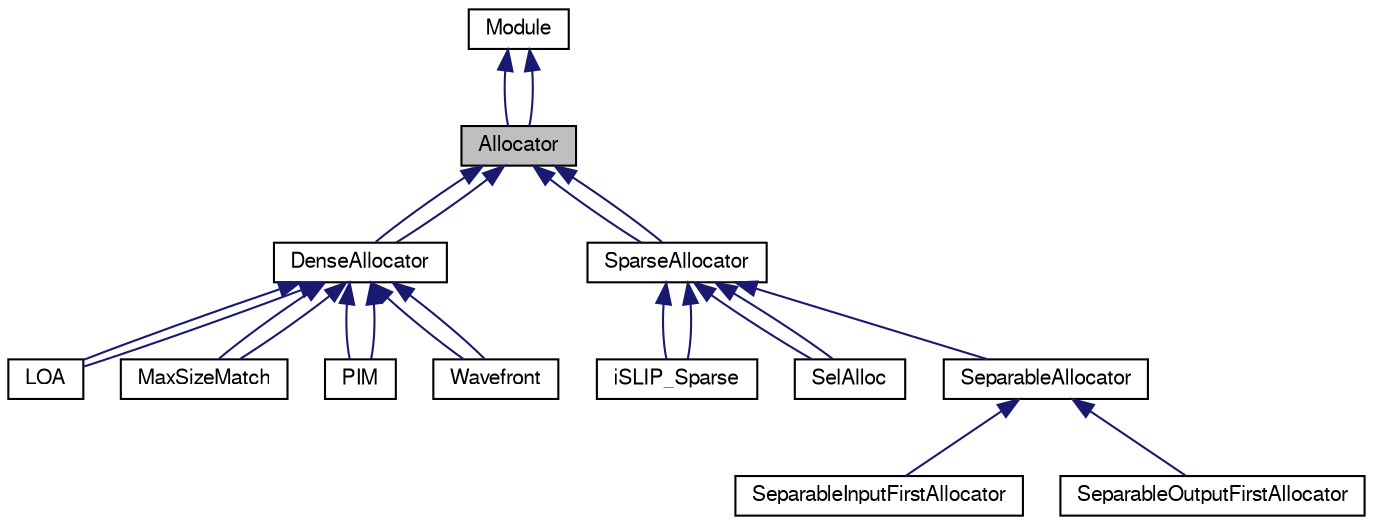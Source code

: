 digraph G
{
  bgcolor="transparent";
  edge [fontname="FreeSans",fontsize="10",labelfontname="FreeSans",labelfontsize="10"];
  node [fontname="FreeSans",fontsize="10",shape=record];
  Node1 [label="Allocator",height=0.2,width=0.4,color="black", fillcolor="grey75", style="filled" fontcolor="black"];
  Node2 -> Node1 [dir=back,color="midnightblue",fontsize="10",style="solid",fontname="FreeSans"];
  Node2 [label="Module",height=0.2,width=0.4,color="black",URL="$classModule.html"];
  Node2 -> Node1 [dir=back,color="midnightblue",fontsize="10",style="solid",fontname="FreeSans"];
  Node1 -> Node3 [dir=back,color="midnightblue",fontsize="10",style="solid",fontname="FreeSans"];
  Node3 [label="DenseAllocator",height=0.2,width=0.4,color="black",URL="$classDenseAllocator.html"];
  Node3 -> Node4 [dir=back,color="midnightblue",fontsize="10",style="solid",fontname="FreeSans"];
  Node4 [label="LOA",height=0.2,width=0.4,color="black",URL="$classLOA.html"];
  Node3 -> Node4 [dir=back,color="midnightblue",fontsize="10",style="solid",fontname="FreeSans"];
  Node3 -> Node5 [dir=back,color="midnightblue",fontsize="10",style="solid",fontname="FreeSans"];
  Node5 [label="MaxSizeMatch",height=0.2,width=0.4,color="black",URL="$classMaxSizeMatch.html"];
  Node3 -> Node5 [dir=back,color="midnightblue",fontsize="10",style="solid",fontname="FreeSans"];
  Node3 -> Node6 [dir=back,color="midnightblue",fontsize="10",style="solid",fontname="FreeSans"];
  Node6 [label="PIM",height=0.2,width=0.4,color="black",URL="$classPIM.html"];
  Node3 -> Node6 [dir=back,color="midnightblue",fontsize="10",style="solid",fontname="FreeSans"];
  Node3 -> Node7 [dir=back,color="midnightblue",fontsize="10",style="solid",fontname="FreeSans"];
  Node7 [label="Wavefront",height=0.2,width=0.4,color="black",URL="$classWavefront.html"];
  Node3 -> Node7 [dir=back,color="midnightblue",fontsize="10",style="solid",fontname="FreeSans"];
  Node1 -> Node3 [dir=back,color="midnightblue",fontsize="10",style="solid",fontname="FreeSans"];
  Node1 -> Node8 [dir=back,color="midnightblue",fontsize="10",style="solid",fontname="FreeSans"];
  Node8 [label="SparseAllocator",height=0.2,width=0.4,color="black",URL="$classSparseAllocator.html"];
  Node8 -> Node9 [dir=back,color="midnightblue",fontsize="10",style="solid",fontname="FreeSans"];
  Node9 [label="iSLIP_Sparse",height=0.2,width=0.4,color="black",URL="$classiSLIP__Sparse.html"];
  Node8 -> Node9 [dir=back,color="midnightblue",fontsize="10",style="solid",fontname="FreeSans"];
  Node8 -> Node10 [dir=back,color="midnightblue",fontsize="10",style="solid",fontname="FreeSans"];
  Node10 [label="SelAlloc",height=0.2,width=0.4,color="black",URL="$classSelAlloc.html"];
  Node8 -> Node10 [dir=back,color="midnightblue",fontsize="10",style="solid",fontname="FreeSans"];
  Node8 -> Node11 [dir=back,color="midnightblue",fontsize="10",style="solid",fontname="FreeSans"];
  Node11 [label="SeparableAllocator",height=0.2,width=0.4,color="black",URL="$classSeparableAllocator.html"];
  Node11 -> Node12 [dir=back,color="midnightblue",fontsize="10",style="solid",fontname="FreeSans"];
  Node12 [label="SeparableInputFirstAllocator",height=0.2,width=0.4,color="black",URL="$classSeparableInputFirstAllocator.html"];
  Node11 -> Node13 [dir=back,color="midnightblue",fontsize="10",style="solid",fontname="FreeSans"];
  Node13 [label="SeparableOutputFirstAllocator",height=0.2,width=0.4,color="black",URL="$classSeparableOutputFirstAllocator.html"];
  Node1 -> Node8 [dir=back,color="midnightblue",fontsize="10",style="solid",fontname="FreeSans"];
}
